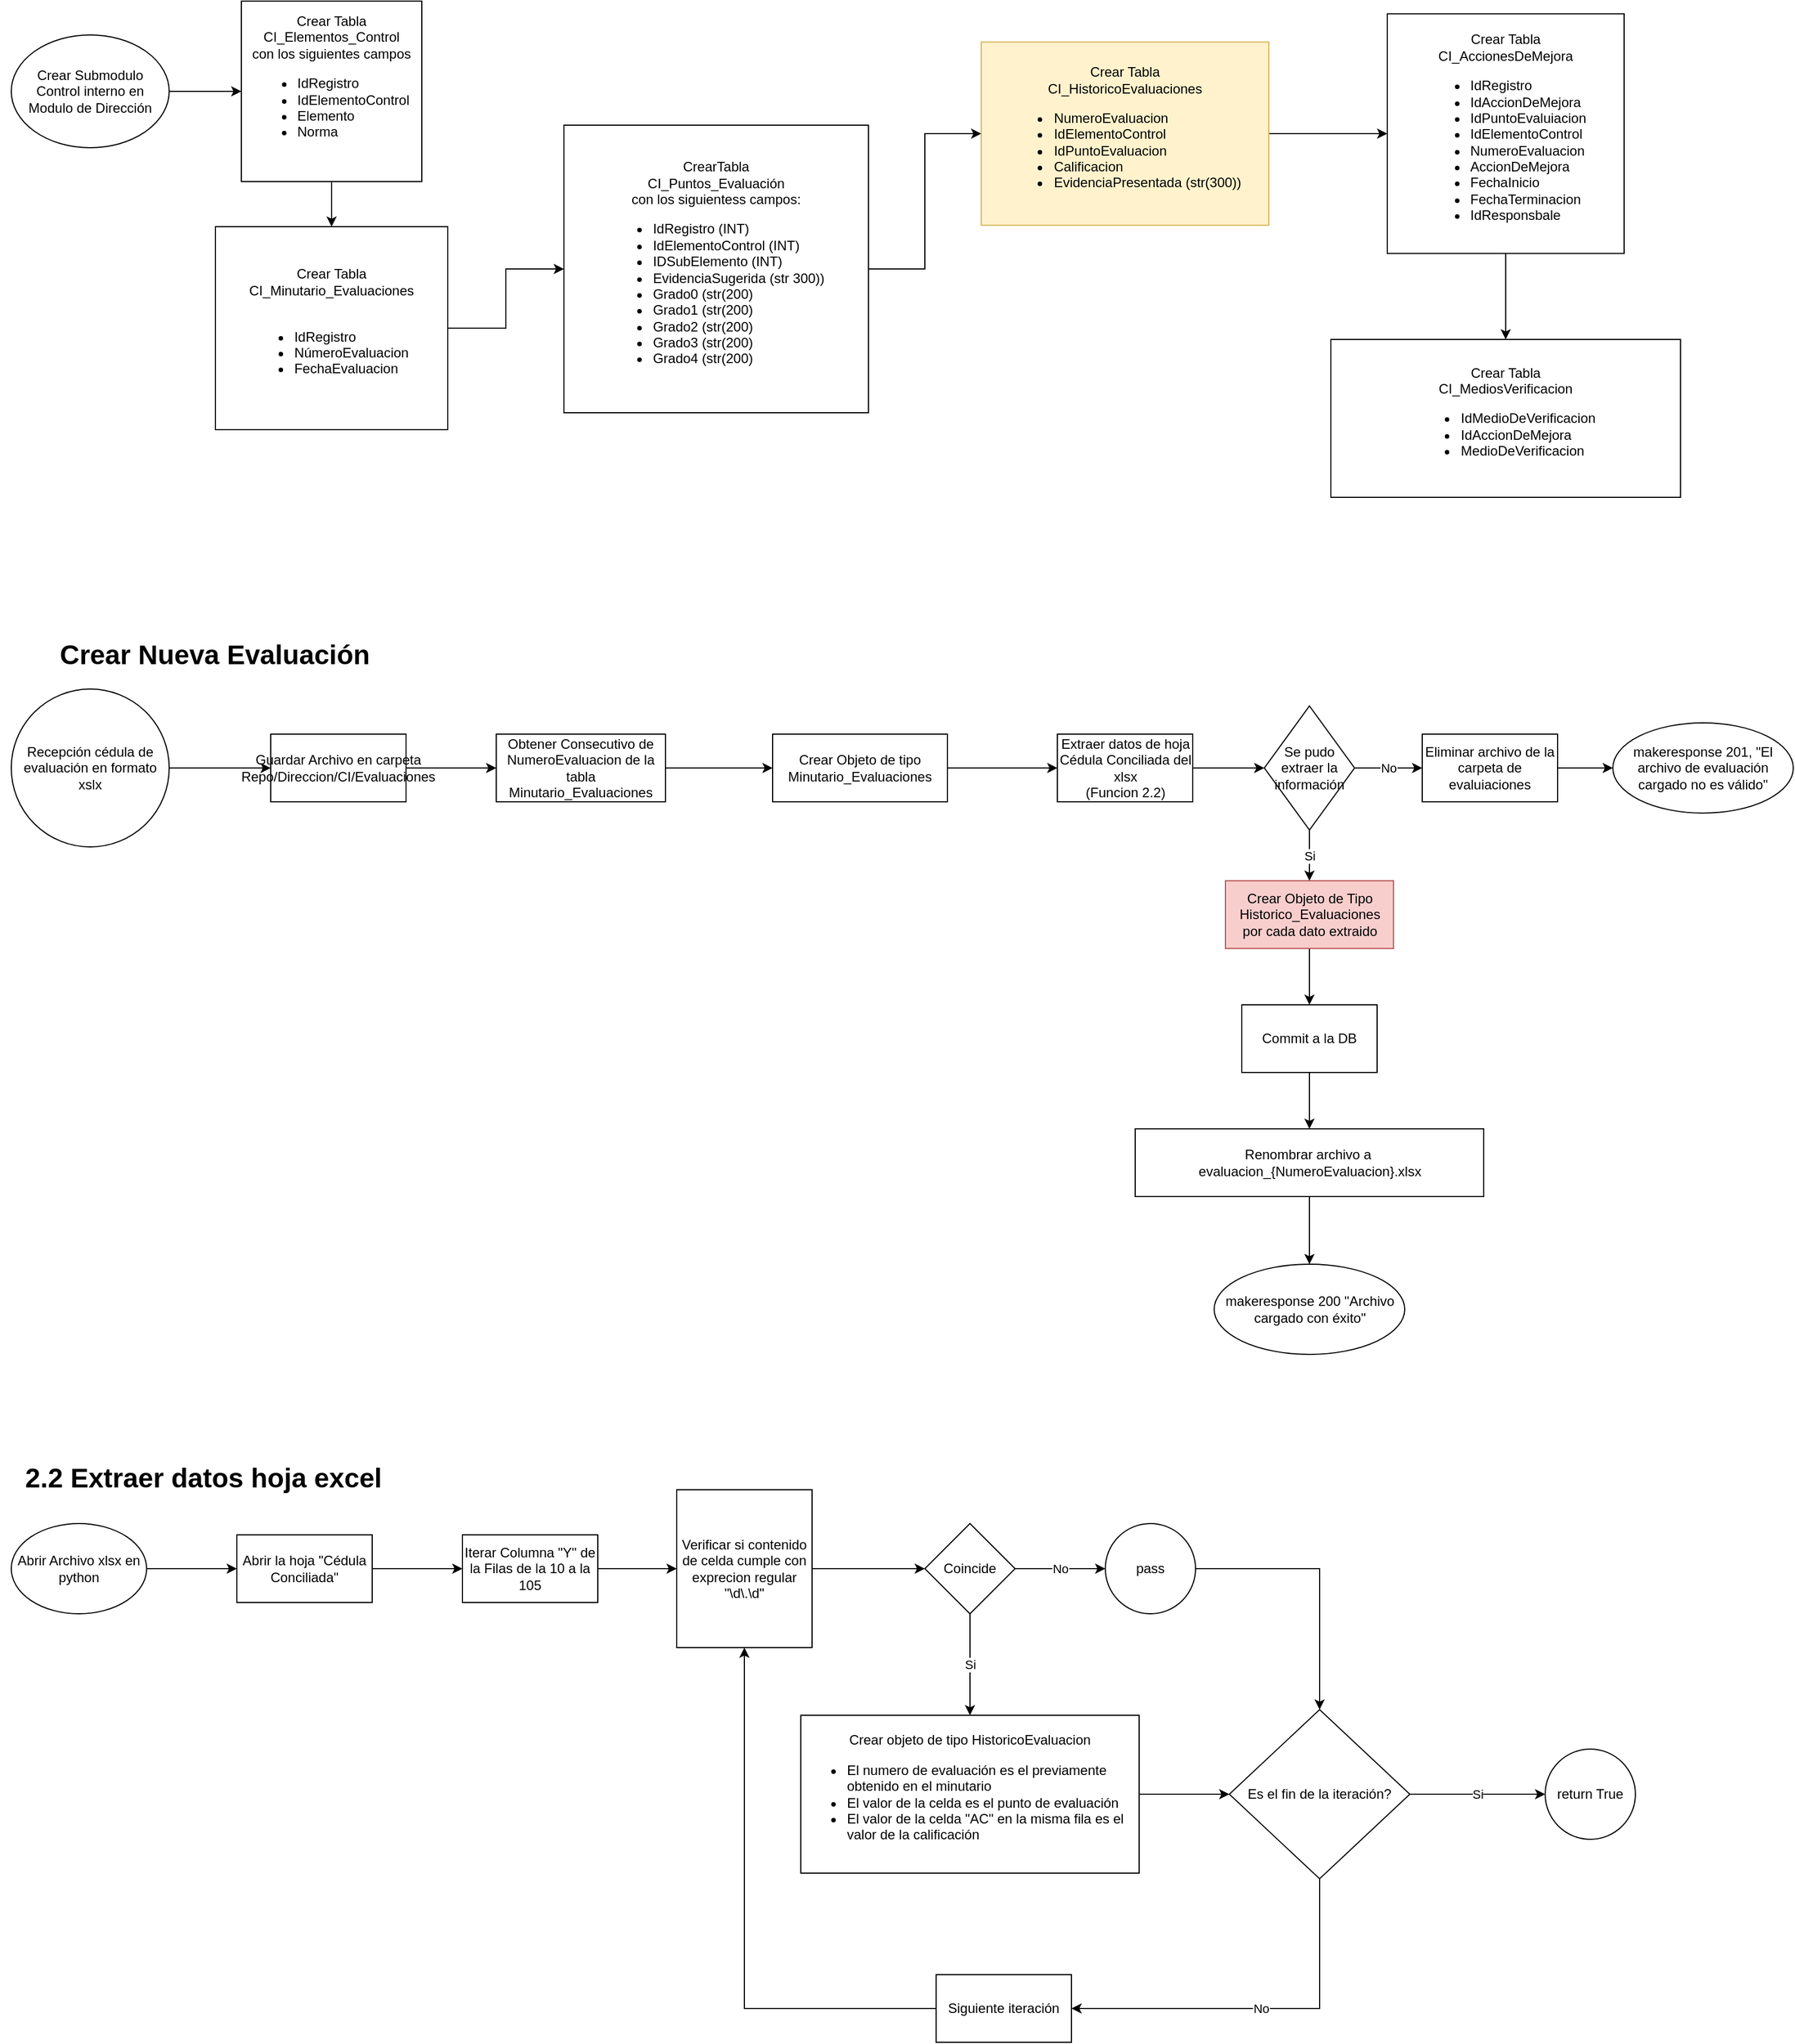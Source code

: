 <mxfile version="21.3.3" type="github">
  <diagram name="Página-1" id="6SQKcYgpfkD2ooMee5yI">
    <mxGraphModel dx="5527" dy="2977" grid="1" gridSize="10" guides="1" tooltips="1" connect="1" arrows="1" fold="1" page="1" pageScale="1" pageWidth="827" pageHeight="1169" math="0" shadow="0">
      <root>
        <mxCell id="0" />
        <mxCell id="1" parent="0" />
        <mxCell id="CogGTD0rMsYopm1HXky7-1" value="" style="edgeStyle=orthogonalEdgeStyle;rounded=0;orthogonalLoop=1;jettySize=auto;html=1;" edge="1" parent="1" source="CogGTD0rMsYopm1HXky7-2" target="CogGTD0rMsYopm1HXky7-4">
          <mxGeometry relative="1" as="geometry" />
        </mxCell>
        <mxCell id="CogGTD0rMsYopm1HXky7-2" value="&lt;div&gt;Crear Submodulo&lt;/div&gt;&lt;div&gt;Control interno en Modulo de Dirección&lt;br&gt;&lt;/div&gt;" style="ellipse;whiteSpace=wrap;html=1;" vertex="1" parent="1">
          <mxGeometry x="50" y="130" width="140" height="100" as="geometry" />
        </mxCell>
        <mxCell id="CogGTD0rMsYopm1HXky7-3" value="" style="edgeStyle=orthogonalEdgeStyle;rounded=0;orthogonalLoop=1;jettySize=auto;html=1;" edge="1" parent="1" source="CogGTD0rMsYopm1HXky7-4" target="CogGTD0rMsYopm1HXky7-22">
          <mxGeometry relative="1" as="geometry" />
        </mxCell>
        <mxCell id="CogGTD0rMsYopm1HXky7-4" value="&lt;div&gt;Crear Tabla&lt;/div&gt;&lt;div&gt;CI_Elementos_Control&lt;/div&gt;&lt;div&gt;con los siguientes campos&lt;/div&gt;&lt;div align=&quot;left&quot;&gt;&lt;ul&gt;&lt;li&gt;IdRegistro&lt;/li&gt;&lt;li&gt;IdElementoControl&lt;br&gt;&lt;/li&gt;&lt;li&gt;Elemento&lt;/li&gt;&lt;li&gt;Norma&lt;/li&gt;&lt;/ul&gt;&lt;/div&gt;&lt;div&gt;&lt;br&gt;&lt;/div&gt;" style="whiteSpace=wrap;html=1;" vertex="1" parent="1">
          <mxGeometry x="254" y="100" width="160" height="160" as="geometry" />
        </mxCell>
        <mxCell id="CogGTD0rMsYopm1HXky7-5" value="" style="edgeStyle=orthogonalEdgeStyle;rounded=0;orthogonalLoop=1;jettySize=auto;html=1;" edge="1" parent="1" source="CogGTD0rMsYopm1HXky7-6" target="CogGTD0rMsYopm1HXky7-8">
          <mxGeometry relative="1" as="geometry" />
        </mxCell>
        <mxCell id="CogGTD0rMsYopm1HXky7-6" value="&lt;div&gt;CrearTabla &lt;br&gt;&lt;/div&gt;&lt;div&gt;CI_Puntos_Evaluación&lt;/div&gt;&lt;div&gt;con los siguientess campos:&lt;/div&gt;&lt;div align=&quot;left&quot;&gt;&lt;ul&gt;&lt;li&gt;IdRegistro (INT)&lt;/li&gt;&lt;li&gt;IdElementoControl (INT)&lt;/li&gt;&lt;li&gt;IDSubElemento (INT)&lt;/li&gt;&lt;li&gt;EvidenciaSugerida (str 300))&lt;/li&gt;&lt;li&gt;Grado0 (str(200)&lt;/li&gt;&lt;li&gt;Grado1 (str(200)&lt;/li&gt;&lt;li&gt;Grado2 (str(200)&lt;/li&gt;&lt;li&gt;Grado3 (str(200)&lt;/li&gt;&lt;li&gt;Grado4 (str(200)&lt;/li&gt;&lt;/ul&gt;&lt;/div&gt;" style="whiteSpace=wrap;html=1;" vertex="1" parent="1">
          <mxGeometry x="540" y="210" width="270" height="255" as="geometry" />
        </mxCell>
        <mxCell id="CogGTD0rMsYopm1HXky7-7" value="" style="edgeStyle=orthogonalEdgeStyle;rounded=0;orthogonalLoop=1;jettySize=auto;html=1;" edge="1" parent="1" source="CogGTD0rMsYopm1HXky7-8" target="CogGTD0rMsYopm1HXky7-10">
          <mxGeometry relative="1" as="geometry" />
        </mxCell>
        <mxCell id="CogGTD0rMsYopm1HXky7-8" value="&lt;div&gt;Crear Tabla&lt;/div&gt;&lt;div&gt;CI_HistoricoEvaluaciones&lt;/div&gt;&lt;div align=&quot;left&quot;&gt;&lt;ul&gt;&lt;li&gt;NumeroEvaluacion&lt;/li&gt;&lt;li&gt;IdElementoControl&lt;/li&gt;&lt;li&gt;IdPuntoEvaluacion&lt;/li&gt;&lt;li&gt;Calificacion&lt;/li&gt;&lt;li&gt;EvidenciaPresentada (str(300))&lt;/li&gt;&lt;/ul&gt;&lt;/div&gt;" style="whiteSpace=wrap;html=1;fillColor=#fff2cc;strokeColor=#d6b656;" vertex="1" parent="1">
          <mxGeometry x="910" y="136.25" width="255" height="162.5" as="geometry" />
        </mxCell>
        <mxCell id="CogGTD0rMsYopm1HXky7-9" value="" style="edgeStyle=orthogonalEdgeStyle;rounded=0;orthogonalLoop=1;jettySize=auto;html=1;" edge="1" parent="1" source="CogGTD0rMsYopm1HXky7-10" target="CogGTD0rMsYopm1HXky7-11">
          <mxGeometry relative="1" as="geometry" />
        </mxCell>
        <mxCell id="CogGTD0rMsYopm1HXky7-10" value="&lt;div&gt;Crear Tabla&lt;/div&gt;&lt;div&gt;CI_AccionesDeMejora&lt;/div&gt;&lt;div align=&quot;left&quot;&gt;&lt;ul&gt;&lt;li&gt;IdRegistro&lt;br&gt;&lt;/li&gt;&lt;li&gt;IdAccionDeMejora&lt;br&gt;&lt;/li&gt;&lt;li&gt;IdPuntoEvaluiacion&lt;/li&gt;&lt;li&gt;IdElementoControl&lt;br&gt;&lt;/li&gt;&lt;li&gt;NumeroEvaluacion&lt;/li&gt;&lt;li&gt;AccionDeMejora&lt;/li&gt;&lt;li&gt;FechaInicio&lt;/li&gt;&lt;li&gt;FechaTerminacion&lt;/li&gt;&lt;li&gt;IdResponsbale&lt;/li&gt;&lt;/ul&gt;&lt;/div&gt;" style="whiteSpace=wrap;html=1;" vertex="1" parent="1">
          <mxGeometry x="1270" y="111.25" width="210" height="212.5" as="geometry" />
        </mxCell>
        <mxCell id="CogGTD0rMsYopm1HXky7-11" value="&lt;div&gt;Crear Tabla &lt;br&gt;&lt;/div&gt;&lt;div&gt;CI_MediosVerificacion&lt;/div&gt;&lt;div align=&quot;left&quot;&gt;&lt;ul&gt;&lt;li&gt;IdMedioDeVerificacion&lt;/li&gt;&lt;li&gt;IdAccionDeMejora&lt;/li&gt;&lt;li&gt;MedioDeVerificacion&lt;/li&gt;&lt;/ul&gt;&lt;/div&gt;" style="whiteSpace=wrap;html=1;" vertex="1" parent="1">
          <mxGeometry x="1220" y="400" width="310" height="140" as="geometry" />
        </mxCell>
        <mxCell id="CogGTD0rMsYopm1HXky7-12" value="Crear Nueva Evaluación" style="text;strokeColor=none;fillColor=none;html=1;fontSize=24;fontStyle=1;verticalAlign=middle;align=center;" vertex="1" parent="1">
          <mxGeometry x="50" y="660" width="360" height="40" as="geometry" />
        </mxCell>
        <mxCell id="CogGTD0rMsYopm1HXky7-13" value="" style="edgeStyle=orthogonalEdgeStyle;rounded=0;orthogonalLoop=1;jettySize=auto;html=1;" edge="1" parent="1" source="CogGTD0rMsYopm1HXky7-14" target="CogGTD0rMsYopm1HXky7-16">
          <mxGeometry relative="1" as="geometry" />
        </mxCell>
        <mxCell id="CogGTD0rMsYopm1HXky7-14" value="Recepción cédula de evaluación en formato xslx" style="ellipse;whiteSpace=wrap;html=1;aspect=fixed;" vertex="1" parent="1">
          <mxGeometry x="50" y="710" width="140" height="140" as="geometry" />
        </mxCell>
        <mxCell id="CogGTD0rMsYopm1HXky7-15" value="" style="edgeStyle=orthogonalEdgeStyle;rounded=0;orthogonalLoop=1;jettySize=auto;html=1;" edge="1" parent="1" source="CogGTD0rMsYopm1HXky7-16" target="CogGTD0rMsYopm1HXky7-18">
          <mxGeometry relative="1" as="geometry" />
        </mxCell>
        <mxCell id="CogGTD0rMsYopm1HXky7-16" value="Guardar Archivo en carpeta Repo/Direccion/CI/Evaluaciones " style="whiteSpace=wrap;html=1;" vertex="1" parent="1">
          <mxGeometry x="280" y="750" width="120" height="60" as="geometry" />
        </mxCell>
        <mxCell id="CogGTD0rMsYopm1HXky7-17" value="" style="edgeStyle=orthogonalEdgeStyle;rounded=0;orthogonalLoop=1;jettySize=auto;html=1;" edge="1" parent="1" source="CogGTD0rMsYopm1HXky7-18" target="CogGTD0rMsYopm1HXky7-20">
          <mxGeometry relative="1" as="geometry" />
        </mxCell>
        <mxCell id="CogGTD0rMsYopm1HXky7-18" value="Obtener Consecutivo de NumeroEvaluacion de la tabla Minutario_Evaluaciones" style="whiteSpace=wrap;html=1;" vertex="1" parent="1">
          <mxGeometry x="480" y="750" width="150" height="60" as="geometry" />
        </mxCell>
        <mxCell id="CogGTD0rMsYopm1HXky7-19" value="" style="edgeStyle=orthogonalEdgeStyle;rounded=0;orthogonalLoop=1;jettySize=auto;html=1;" edge="1" parent="1" source="CogGTD0rMsYopm1HXky7-20" target="CogGTD0rMsYopm1HXky7-24">
          <mxGeometry relative="1" as="geometry" />
        </mxCell>
        <mxCell id="CogGTD0rMsYopm1HXky7-20" value="Crear Objeto de tipo Minutario_Evaluaciones" style="whiteSpace=wrap;html=1;" vertex="1" parent="1">
          <mxGeometry x="725" y="750" width="155" height="60" as="geometry" />
        </mxCell>
        <mxCell id="CogGTD0rMsYopm1HXky7-21" value="" style="edgeStyle=orthogonalEdgeStyle;rounded=0;orthogonalLoop=1;jettySize=auto;html=1;" edge="1" parent="1" source="CogGTD0rMsYopm1HXky7-22" target="CogGTD0rMsYopm1HXky7-6">
          <mxGeometry relative="1" as="geometry" />
        </mxCell>
        <mxCell id="CogGTD0rMsYopm1HXky7-22" value="&lt;div&gt;Crear Tabla&lt;/div&gt;&lt;div&gt;CI_Minutario_Evaluaciones&lt;br&gt;&lt;/div&gt;&lt;div&gt;&lt;br&gt;&lt;/div&gt;&lt;div align=&quot;left&quot;&gt;&lt;ul&gt;&lt;li&gt;IdRegistro&lt;/li&gt;&lt;li&gt;NúmeroEvaluacion&lt;/li&gt;&lt;li&gt;FechaEvaluacion&lt;br&gt;&lt;/li&gt;&lt;/ul&gt;&lt;/div&gt;" style="whiteSpace=wrap;html=1;" vertex="1" parent="1">
          <mxGeometry x="231" y="300" width="206" height="180" as="geometry" />
        </mxCell>
        <mxCell id="CogGTD0rMsYopm1HXky7-23" value="" style="edgeStyle=orthogonalEdgeStyle;rounded=0;orthogonalLoop=1;jettySize=auto;html=1;" edge="1" parent="1" source="CogGTD0rMsYopm1HXky7-24" target="CogGTD0rMsYopm1HXky7-27">
          <mxGeometry relative="1" as="geometry" />
        </mxCell>
        <mxCell id="CogGTD0rMsYopm1HXky7-24" value="&lt;div&gt;Extraer datos de hoja Cédula Conciliada del xlsx&lt;/div&gt;&lt;div&gt;(Funcion 2.2)&lt;br&gt;&lt;/div&gt;" style="whiteSpace=wrap;html=1;" vertex="1" parent="1">
          <mxGeometry x="977.5" y="750" width="120" height="60" as="geometry" />
        </mxCell>
        <mxCell id="CogGTD0rMsYopm1HXky7-25" value="Si" style="edgeStyle=orthogonalEdgeStyle;rounded=0;orthogonalLoop=1;jettySize=auto;html=1;" edge="1" parent="1" source="CogGTD0rMsYopm1HXky7-27" target="CogGTD0rMsYopm1HXky7-29">
          <mxGeometry relative="1" as="geometry" />
        </mxCell>
        <mxCell id="CogGTD0rMsYopm1HXky7-26" value="No" style="edgeStyle=orthogonalEdgeStyle;rounded=0;orthogonalLoop=1;jettySize=auto;html=1;" edge="1" parent="1" source="CogGTD0rMsYopm1HXky7-27" target="CogGTD0rMsYopm1HXky7-34">
          <mxGeometry relative="1" as="geometry" />
        </mxCell>
        <mxCell id="CogGTD0rMsYopm1HXky7-27" value="Se pudo extraer la información" style="rhombus;whiteSpace=wrap;html=1;" vertex="1" parent="1">
          <mxGeometry x="1161" y="725" width="80" height="110" as="geometry" />
        </mxCell>
        <mxCell id="CogGTD0rMsYopm1HXky7-28" value="" style="edgeStyle=orthogonalEdgeStyle;rounded=0;orthogonalLoop=1;jettySize=auto;html=1;" edge="1" parent="1" source="CogGTD0rMsYopm1HXky7-29" target="CogGTD0rMsYopm1HXky7-31">
          <mxGeometry relative="1" as="geometry" />
        </mxCell>
        <mxCell id="CogGTD0rMsYopm1HXky7-29" value="&lt;div&gt;Crear Objeto de Tipo Historico_Evaluaciones&lt;/div&gt;&lt;div&gt;por cada dato extraido&lt;br&gt;&lt;/div&gt;" style="whiteSpace=wrap;html=1;fillColor=#f8cecc;strokeColor=#b85450;" vertex="1" parent="1">
          <mxGeometry x="1126.5" y="880" width="149" height="60" as="geometry" />
        </mxCell>
        <mxCell id="CogGTD0rMsYopm1HXky7-30" value="" style="edgeStyle=orthogonalEdgeStyle;rounded=0;orthogonalLoop=1;jettySize=auto;html=1;" edge="1" parent="1" source="CogGTD0rMsYopm1HXky7-31" target="CogGTD0rMsYopm1HXky7-37">
          <mxGeometry relative="1" as="geometry" />
        </mxCell>
        <mxCell id="CogGTD0rMsYopm1HXky7-31" value="Commit a la DB" style="whiteSpace=wrap;html=1;" vertex="1" parent="1">
          <mxGeometry x="1141" y="990" width="120" height="60" as="geometry" />
        </mxCell>
        <mxCell id="CogGTD0rMsYopm1HXky7-32" value="makeresponse 200 &quot;Archivo cargado con éxito&quot;" style="ellipse;whiteSpace=wrap;html=1;" vertex="1" parent="1">
          <mxGeometry x="1116.5" y="1220" width="169" height="80" as="geometry" />
        </mxCell>
        <mxCell id="CogGTD0rMsYopm1HXky7-33" value="" style="edgeStyle=orthogonalEdgeStyle;rounded=0;orthogonalLoop=1;jettySize=auto;html=1;" edge="1" parent="1" source="CogGTD0rMsYopm1HXky7-34" target="CogGTD0rMsYopm1HXky7-35">
          <mxGeometry relative="1" as="geometry" />
        </mxCell>
        <mxCell id="CogGTD0rMsYopm1HXky7-34" value="Eliminar archivo de la carpeta de evaluiaciones" style="whiteSpace=wrap;html=1;" vertex="1" parent="1">
          <mxGeometry x="1301" y="750" width="120" height="60" as="geometry" />
        </mxCell>
        <mxCell id="CogGTD0rMsYopm1HXky7-35" value="makeresponse 201, &quot;El archivo de evaluación cargado no es válido&quot;" style="ellipse;whiteSpace=wrap;html=1;" vertex="1" parent="1">
          <mxGeometry x="1470" y="740" width="160" height="80" as="geometry" />
        </mxCell>
        <mxCell id="CogGTD0rMsYopm1HXky7-36" value="" style="edgeStyle=orthogonalEdgeStyle;rounded=0;orthogonalLoop=1;jettySize=auto;html=1;" edge="1" parent="1" source="CogGTD0rMsYopm1HXky7-37" target="CogGTD0rMsYopm1HXky7-32">
          <mxGeometry relative="1" as="geometry" />
        </mxCell>
        <mxCell id="CogGTD0rMsYopm1HXky7-37" value="Renombrar archivo a&amp;nbsp; evaluacion_{NumeroEvaluacion}.xlsx" style="whiteSpace=wrap;html=1;" vertex="1" parent="1">
          <mxGeometry x="1046.5" y="1100" width="309" height="60" as="geometry" />
        </mxCell>
        <mxCell id="CogGTD0rMsYopm1HXky7-38" value="2.2 Extraer datos hoja excel " style="text;strokeColor=none;fillColor=none;html=1;fontSize=24;fontStyle=1;verticalAlign=middle;align=center;" vertex="1" parent="1">
          <mxGeometry x="40" y="1390" width="360" height="40" as="geometry" />
        </mxCell>
        <mxCell id="CogGTD0rMsYopm1HXky7-39" value="" style="edgeStyle=orthogonalEdgeStyle;rounded=0;orthogonalLoop=1;jettySize=auto;html=1;" edge="1" parent="1" source="CogGTD0rMsYopm1HXky7-40" target="CogGTD0rMsYopm1HXky7-42">
          <mxGeometry relative="1" as="geometry" />
        </mxCell>
        <mxCell id="CogGTD0rMsYopm1HXky7-40" value="Abrir Archivo xlsx en python" style="ellipse;whiteSpace=wrap;html=1;" vertex="1" parent="1">
          <mxGeometry x="50" y="1450" width="120" height="80" as="geometry" />
        </mxCell>
        <mxCell id="CogGTD0rMsYopm1HXky7-41" value="" style="edgeStyle=orthogonalEdgeStyle;rounded=0;orthogonalLoop=1;jettySize=auto;html=1;" edge="1" parent="1" source="CogGTD0rMsYopm1HXky7-42" target="CogGTD0rMsYopm1HXky7-44">
          <mxGeometry relative="1" as="geometry" />
        </mxCell>
        <mxCell id="CogGTD0rMsYopm1HXky7-42" value="Abrir la hoja &quot;Cédula Conciliada&quot;" style="whiteSpace=wrap;html=1;" vertex="1" parent="1">
          <mxGeometry x="250" y="1460" width="120" height="60" as="geometry" />
        </mxCell>
        <mxCell id="CogGTD0rMsYopm1HXky7-43" value="" style="edgeStyle=orthogonalEdgeStyle;rounded=0;orthogonalLoop=1;jettySize=auto;html=1;" edge="1" parent="1" source="CogGTD0rMsYopm1HXky7-44" target="CogGTD0rMsYopm1HXky7-46">
          <mxGeometry relative="1" as="geometry" />
        </mxCell>
        <mxCell id="CogGTD0rMsYopm1HXky7-44" value="Iterar Columna &quot;Y&quot; de la Filas de la 10 a la 105 " style="whiteSpace=wrap;html=1;" vertex="1" parent="1">
          <mxGeometry x="450" y="1460" width="120" height="60" as="geometry" />
        </mxCell>
        <mxCell id="CogGTD0rMsYopm1HXky7-45" value="" style="edgeStyle=orthogonalEdgeStyle;rounded=0;orthogonalLoop=1;jettySize=auto;html=1;" edge="1" parent="1" source="CogGTD0rMsYopm1HXky7-46" target="CogGTD0rMsYopm1HXky7-49">
          <mxGeometry relative="1" as="geometry" />
        </mxCell>
        <mxCell id="CogGTD0rMsYopm1HXky7-46" value="Verificar si contenido de celda cumple con exprecion regular &quot;\d\.\d&quot;" style="whiteSpace=wrap;html=1;" vertex="1" parent="1">
          <mxGeometry x="640" y="1420" width="120" height="140" as="geometry" />
        </mxCell>
        <mxCell id="CogGTD0rMsYopm1HXky7-47" value="No" style="edgeStyle=orthogonalEdgeStyle;rounded=0;orthogonalLoop=1;jettySize=auto;html=1;" edge="1" parent="1" source="CogGTD0rMsYopm1HXky7-49" target="CogGTD0rMsYopm1HXky7-51">
          <mxGeometry relative="1" as="geometry" />
        </mxCell>
        <mxCell id="CogGTD0rMsYopm1HXky7-48" value="Si" style="edgeStyle=orthogonalEdgeStyle;rounded=0;orthogonalLoop=1;jettySize=auto;html=1;" edge="1" parent="1" source="CogGTD0rMsYopm1HXky7-49" target="CogGTD0rMsYopm1HXky7-53">
          <mxGeometry relative="1" as="geometry" />
        </mxCell>
        <mxCell id="CogGTD0rMsYopm1HXky7-49" value="Coincide" style="rhombus;whiteSpace=wrap;html=1;" vertex="1" parent="1">
          <mxGeometry x="860" y="1450" width="80" height="80" as="geometry" />
        </mxCell>
        <mxCell id="CogGTD0rMsYopm1HXky7-50" value="" style="edgeStyle=orthogonalEdgeStyle;rounded=0;orthogonalLoop=1;jettySize=auto;html=1;" edge="1" parent="1" source="CogGTD0rMsYopm1HXky7-51" target="CogGTD0rMsYopm1HXky7-56">
          <mxGeometry relative="1" as="geometry" />
        </mxCell>
        <mxCell id="CogGTD0rMsYopm1HXky7-51" value="pass" style="ellipse;whiteSpace=wrap;html=1;" vertex="1" parent="1">
          <mxGeometry x="1020" y="1450" width="80" height="80" as="geometry" />
        </mxCell>
        <mxCell id="CogGTD0rMsYopm1HXky7-52" value="" style="edgeStyle=orthogonalEdgeStyle;rounded=0;orthogonalLoop=1;jettySize=auto;html=1;" edge="1" parent="1" source="CogGTD0rMsYopm1HXky7-53" target="CogGTD0rMsYopm1HXky7-56">
          <mxGeometry relative="1" as="geometry" />
        </mxCell>
        <mxCell id="CogGTD0rMsYopm1HXky7-53" value="&lt;div&gt;Crear objeto de tipo HistoricoEvaluacion&lt;/div&gt;&lt;div align=&quot;left&quot;&gt;&lt;ul&gt;&lt;li&gt;El numero de evaluación es el previamente obtenido en el minutario&lt;br&gt;&lt;/li&gt;&lt;li&gt;El valor de la celda es el punto de evaluación&lt;/li&gt;&lt;li&gt;El valor de la celda &quot;AC&quot; en la misma fila es el valor de la calificación&lt;br&gt;&lt;/li&gt;&lt;/ul&gt;&lt;/div&gt;" style="whiteSpace=wrap;html=1;" vertex="1" parent="1">
          <mxGeometry x="750" y="1620" width="300" height="140" as="geometry" />
        </mxCell>
        <mxCell id="CogGTD0rMsYopm1HXky7-54" value="No" style="edgeStyle=orthogonalEdgeStyle;rounded=0;orthogonalLoop=1;jettySize=auto;html=1;" edge="1" parent="1" source="CogGTD0rMsYopm1HXky7-56" target="CogGTD0rMsYopm1HXky7-58">
          <mxGeometry relative="1" as="geometry">
            <Array as="points">
              <mxPoint x="1210" y="1880" />
            </Array>
          </mxGeometry>
        </mxCell>
        <mxCell id="CogGTD0rMsYopm1HXky7-55" value="Si" style="edgeStyle=orthogonalEdgeStyle;rounded=0;orthogonalLoop=1;jettySize=auto;html=1;" edge="1" parent="1" source="CogGTD0rMsYopm1HXky7-56" target="CogGTD0rMsYopm1HXky7-59">
          <mxGeometry relative="1" as="geometry" />
        </mxCell>
        <mxCell id="CogGTD0rMsYopm1HXky7-56" value="Es el fin de la iteración?" style="rhombus;whiteSpace=wrap;html=1;" vertex="1" parent="1">
          <mxGeometry x="1130" y="1615" width="160" height="150" as="geometry" />
        </mxCell>
        <mxCell id="CogGTD0rMsYopm1HXky7-57" value="" style="edgeStyle=orthogonalEdgeStyle;rounded=0;orthogonalLoop=1;jettySize=auto;html=1;entryX=0.5;entryY=1;entryDx=0;entryDy=0;" edge="1" parent="1" source="CogGTD0rMsYopm1HXky7-58" target="CogGTD0rMsYopm1HXky7-46">
          <mxGeometry relative="1" as="geometry">
            <mxPoint x="760" y="1880" as="targetPoint" />
          </mxGeometry>
        </mxCell>
        <mxCell id="CogGTD0rMsYopm1HXky7-58" value="Siguiente iteración" style="whiteSpace=wrap;html=1;" vertex="1" parent="1">
          <mxGeometry x="870" y="1850" width="120" height="60" as="geometry" />
        </mxCell>
        <mxCell id="CogGTD0rMsYopm1HXky7-59" value="return True" style="ellipse;whiteSpace=wrap;html=1;" vertex="1" parent="1">
          <mxGeometry x="1410" y="1650" width="80" height="80" as="geometry" />
        </mxCell>
      </root>
    </mxGraphModel>
  </diagram>
</mxfile>
